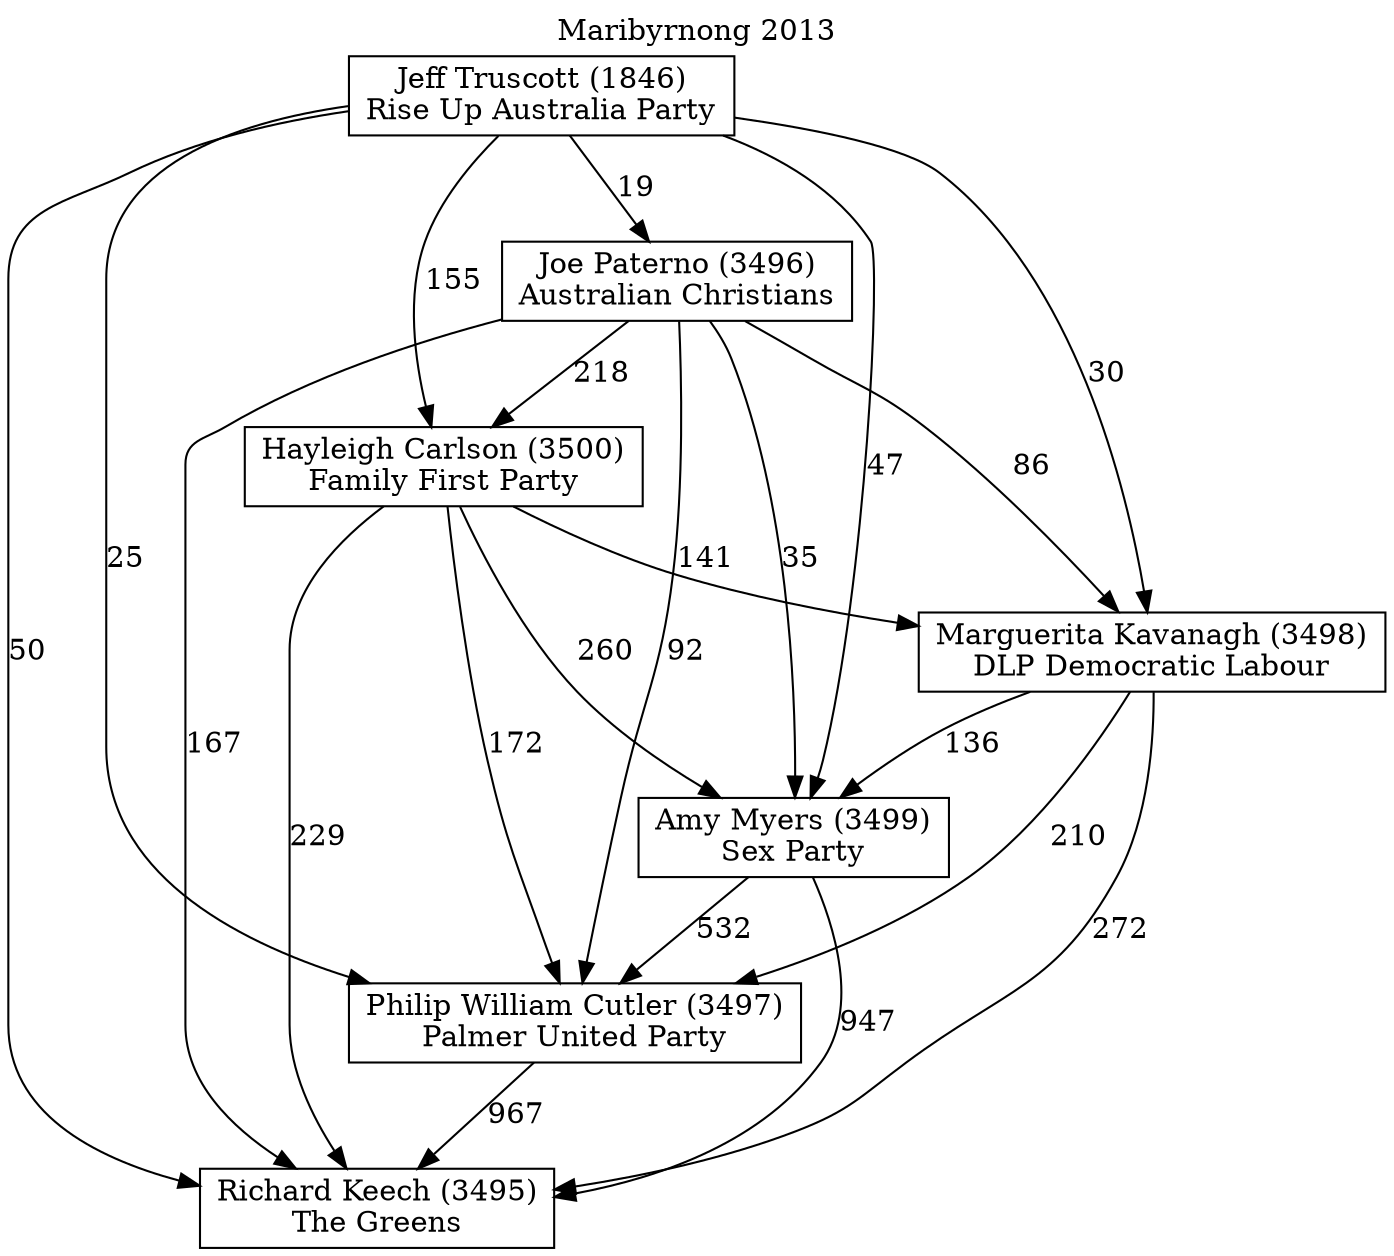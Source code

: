 // House preference flow
digraph "Richard Keech (3495)_Maribyrnong_2013" {
	graph [label="Maribyrnong 2013" labelloc=t mclimit=10]
	node [shape=box]
	"Richard Keech (3495)" [label="Richard Keech (3495)
The Greens"]
	"Philip William Cutler (3497)" [label="Philip William Cutler (3497)
Palmer United Party"]
	"Amy Myers (3499)" [label="Amy Myers (3499)
Sex Party"]
	"Marguerita Kavanagh (3498)" [label="Marguerita Kavanagh (3498)
DLP Democratic Labour"]
	"Hayleigh Carlson (3500)" [label="Hayleigh Carlson (3500)
Family First Party"]
	"Joe Paterno (3496)" [label="Joe Paterno (3496)
Australian Christians"]
	"Jeff Truscott (1846)" [label="Jeff Truscott (1846)
Rise Up Australia Party"]
	"Richard Keech (3495)" [label="Richard Keech (3495)
The Greens"]
	"Amy Myers (3499)" [label="Amy Myers (3499)
Sex Party"]
	"Marguerita Kavanagh (3498)" [label="Marguerita Kavanagh (3498)
DLP Democratic Labour"]
	"Hayleigh Carlson (3500)" [label="Hayleigh Carlson (3500)
Family First Party"]
	"Joe Paterno (3496)" [label="Joe Paterno (3496)
Australian Christians"]
	"Jeff Truscott (1846)" [label="Jeff Truscott (1846)
Rise Up Australia Party"]
	"Richard Keech (3495)" [label="Richard Keech (3495)
The Greens"]
	"Marguerita Kavanagh (3498)" [label="Marguerita Kavanagh (3498)
DLP Democratic Labour"]
	"Hayleigh Carlson (3500)" [label="Hayleigh Carlson (3500)
Family First Party"]
	"Joe Paterno (3496)" [label="Joe Paterno (3496)
Australian Christians"]
	"Jeff Truscott (1846)" [label="Jeff Truscott (1846)
Rise Up Australia Party"]
	"Richard Keech (3495)" [label="Richard Keech (3495)
The Greens"]
	"Hayleigh Carlson (3500)" [label="Hayleigh Carlson (3500)
Family First Party"]
	"Joe Paterno (3496)" [label="Joe Paterno (3496)
Australian Christians"]
	"Jeff Truscott (1846)" [label="Jeff Truscott (1846)
Rise Up Australia Party"]
	"Richard Keech (3495)" [label="Richard Keech (3495)
The Greens"]
	"Joe Paterno (3496)" [label="Joe Paterno (3496)
Australian Christians"]
	"Jeff Truscott (1846)" [label="Jeff Truscott (1846)
Rise Up Australia Party"]
	"Richard Keech (3495)" [label="Richard Keech (3495)
The Greens"]
	"Jeff Truscott (1846)" [label="Jeff Truscott (1846)
Rise Up Australia Party"]
	"Jeff Truscott (1846)" [label="Jeff Truscott (1846)
Rise Up Australia Party"]
	"Joe Paterno (3496)" [label="Joe Paterno (3496)
Australian Christians"]
	"Jeff Truscott (1846)" [label="Jeff Truscott (1846)
Rise Up Australia Party"]
	"Jeff Truscott (1846)" [label="Jeff Truscott (1846)
Rise Up Australia Party"]
	"Hayleigh Carlson (3500)" [label="Hayleigh Carlson (3500)
Family First Party"]
	"Joe Paterno (3496)" [label="Joe Paterno (3496)
Australian Christians"]
	"Jeff Truscott (1846)" [label="Jeff Truscott (1846)
Rise Up Australia Party"]
	"Hayleigh Carlson (3500)" [label="Hayleigh Carlson (3500)
Family First Party"]
	"Jeff Truscott (1846)" [label="Jeff Truscott (1846)
Rise Up Australia Party"]
	"Jeff Truscott (1846)" [label="Jeff Truscott (1846)
Rise Up Australia Party"]
	"Joe Paterno (3496)" [label="Joe Paterno (3496)
Australian Christians"]
	"Jeff Truscott (1846)" [label="Jeff Truscott (1846)
Rise Up Australia Party"]
	"Jeff Truscott (1846)" [label="Jeff Truscott (1846)
Rise Up Australia Party"]
	"Marguerita Kavanagh (3498)" [label="Marguerita Kavanagh (3498)
DLP Democratic Labour"]
	"Hayleigh Carlson (3500)" [label="Hayleigh Carlson (3500)
Family First Party"]
	"Joe Paterno (3496)" [label="Joe Paterno (3496)
Australian Christians"]
	"Jeff Truscott (1846)" [label="Jeff Truscott (1846)
Rise Up Australia Party"]
	"Marguerita Kavanagh (3498)" [label="Marguerita Kavanagh (3498)
DLP Democratic Labour"]
	"Joe Paterno (3496)" [label="Joe Paterno (3496)
Australian Christians"]
	"Jeff Truscott (1846)" [label="Jeff Truscott (1846)
Rise Up Australia Party"]
	"Marguerita Kavanagh (3498)" [label="Marguerita Kavanagh (3498)
DLP Democratic Labour"]
	"Jeff Truscott (1846)" [label="Jeff Truscott (1846)
Rise Up Australia Party"]
	"Jeff Truscott (1846)" [label="Jeff Truscott (1846)
Rise Up Australia Party"]
	"Joe Paterno (3496)" [label="Joe Paterno (3496)
Australian Christians"]
	"Jeff Truscott (1846)" [label="Jeff Truscott (1846)
Rise Up Australia Party"]
	"Jeff Truscott (1846)" [label="Jeff Truscott (1846)
Rise Up Australia Party"]
	"Hayleigh Carlson (3500)" [label="Hayleigh Carlson (3500)
Family First Party"]
	"Joe Paterno (3496)" [label="Joe Paterno (3496)
Australian Christians"]
	"Jeff Truscott (1846)" [label="Jeff Truscott (1846)
Rise Up Australia Party"]
	"Hayleigh Carlson (3500)" [label="Hayleigh Carlson (3500)
Family First Party"]
	"Jeff Truscott (1846)" [label="Jeff Truscott (1846)
Rise Up Australia Party"]
	"Jeff Truscott (1846)" [label="Jeff Truscott (1846)
Rise Up Australia Party"]
	"Joe Paterno (3496)" [label="Joe Paterno (3496)
Australian Christians"]
	"Jeff Truscott (1846)" [label="Jeff Truscott (1846)
Rise Up Australia Party"]
	"Jeff Truscott (1846)" [label="Jeff Truscott (1846)
Rise Up Australia Party"]
	"Amy Myers (3499)" [label="Amy Myers (3499)
Sex Party"]
	"Marguerita Kavanagh (3498)" [label="Marguerita Kavanagh (3498)
DLP Democratic Labour"]
	"Hayleigh Carlson (3500)" [label="Hayleigh Carlson (3500)
Family First Party"]
	"Joe Paterno (3496)" [label="Joe Paterno (3496)
Australian Christians"]
	"Jeff Truscott (1846)" [label="Jeff Truscott (1846)
Rise Up Australia Party"]
	"Amy Myers (3499)" [label="Amy Myers (3499)
Sex Party"]
	"Hayleigh Carlson (3500)" [label="Hayleigh Carlson (3500)
Family First Party"]
	"Joe Paterno (3496)" [label="Joe Paterno (3496)
Australian Christians"]
	"Jeff Truscott (1846)" [label="Jeff Truscott (1846)
Rise Up Australia Party"]
	"Amy Myers (3499)" [label="Amy Myers (3499)
Sex Party"]
	"Joe Paterno (3496)" [label="Joe Paterno (3496)
Australian Christians"]
	"Jeff Truscott (1846)" [label="Jeff Truscott (1846)
Rise Up Australia Party"]
	"Amy Myers (3499)" [label="Amy Myers (3499)
Sex Party"]
	"Jeff Truscott (1846)" [label="Jeff Truscott (1846)
Rise Up Australia Party"]
	"Jeff Truscott (1846)" [label="Jeff Truscott (1846)
Rise Up Australia Party"]
	"Joe Paterno (3496)" [label="Joe Paterno (3496)
Australian Christians"]
	"Jeff Truscott (1846)" [label="Jeff Truscott (1846)
Rise Up Australia Party"]
	"Jeff Truscott (1846)" [label="Jeff Truscott (1846)
Rise Up Australia Party"]
	"Hayleigh Carlson (3500)" [label="Hayleigh Carlson (3500)
Family First Party"]
	"Joe Paterno (3496)" [label="Joe Paterno (3496)
Australian Christians"]
	"Jeff Truscott (1846)" [label="Jeff Truscott (1846)
Rise Up Australia Party"]
	"Hayleigh Carlson (3500)" [label="Hayleigh Carlson (3500)
Family First Party"]
	"Jeff Truscott (1846)" [label="Jeff Truscott (1846)
Rise Up Australia Party"]
	"Jeff Truscott (1846)" [label="Jeff Truscott (1846)
Rise Up Australia Party"]
	"Joe Paterno (3496)" [label="Joe Paterno (3496)
Australian Christians"]
	"Jeff Truscott (1846)" [label="Jeff Truscott (1846)
Rise Up Australia Party"]
	"Jeff Truscott (1846)" [label="Jeff Truscott (1846)
Rise Up Australia Party"]
	"Marguerita Kavanagh (3498)" [label="Marguerita Kavanagh (3498)
DLP Democratic Labour"]
	"Hayleigh Carlson (3500)" [label="Hayleigh Carlson (3500)
Family First Party"]
	"Joe Paterno (3496)" [label="Joe Paterno (3496)
Australian Christians"]
	"Jeff Truscott (1846)" [label="Jeff Truscott (1846)
Rise Up Australia Party"]
	"Marguerita Kavanagh (3498)" [label="Marguerita Kavanagh (3498)
DLP Democratic Labour"]
	"Joe Paterno (3496)" [label="Joe Paterno (3496)
Australian Christians"]
	"Jeff Truscott (1846)" [label="Jeff Truscott (1846)
Rise Up Australia Party"]
	"Marguerita Kavanagh (3498)" [label="Marguerita Kavanagh (3498)
DLP Democratic Labour"]
	"Jeff Truscott (1846)" [label="Jeff Truscott (1846)
Rise Up Australia Party"]
	"Jeff Truscott (1846)" [label="Jeff Truscott (1846)
Rise Up Australia Party"]
	"Joe Paterno (3496)" [label="Joe Paterno (3496)
Australian Christians"]
	"Jeff Truscott (1846)" [label="Jeff Truscott (1846)
Rise Up Australia Party"]
	"Jeff Truscott (1846)" [label="Jeff Truscott (1846)
Rise Up Australia Party"]
	"Hayleigh Carlson (3500)" [label="Hayleigh Carlson (3500)
Family First Party"]
	"Joe Paterno (3496)" [label="Joe Paterno (3496)
Australian Christians"]
	"Jeff Truscott (1846)" [label="Jeff Truscott (1846)
Rise Up Australia Party"]
	"Hayleigh Carlson (3500)" [label="Hayleigh Carlson (3500)
Family First Party"]
	"Jeff Truscott (1846)" [label="Jeff Truscott (1846)
Rise Up Australia Party"]
	"Jeff Truscott (1846)" [label="Jeff Truscott (1846)
Rise Up Australia Party"]
	"Joe Paterno (3496)" [label="Joe Paterno (3496)
Australian Christians"]
	"Jeff Truscott (1846)" [label="Jeff Truscott (1846)
Rise Up Australia Party"]
	"Jeff Truscott (1846)" [label="Jeff Truscott (1846)
Rise Up Australia Party"]
	"Philip William Cutler (3497)" [label="Philip William Cutler (3497)
Palmer United Party"]
	"Amy Myers (3499)" [label="Amy Myers (3499)
Sex Party"]
	"Marguerita Kavanagh (3498)" [label="Marguerita Kavanagh (3498)
DLP Democratic Labour"]
	"Hayleigh Carlson (3500)" [label="Hayleigh Carlson (3500)
Family First Party"]
	"Joe Paterno (3496)" [label="Joe Paterno (3496)
Australian Christians"]
	"Jeff Truscott (1846)" [label="Jeff Truscott (1846)
Rise Up Australia Party"]
	"Philip William Cutler (3497)" [label="Philip William Cutler (3497)
Palmer United Party"]
	"Marguerita Kavanagh (3498)" [label="Marguerita Kavanagh (3498)
DLP Democratic Labour"]
	"Hayleigh Carlson (3500)" [label="Hayleigh Carlson (3500)
Family First Party"]
	"Joe Paterno (3496)" [label="Joe Paterno (3496)
Australian Christians"]
	"Jeff Truscott (1846)" [label="Jeff Truscott (1846)
Rise Up Australia Party"]
	"Philip William Cutler (3497)" [label="Philip William Cutler (3497)
Palmer United Party"]
	"Hayleigh Carlson (3500)" [label="Hayleigh Carlson (3500)
Family First Party"]
	"Joe Paterno (3496)" [label="Joe Paterno (3496)
Australian Christians"]
	"Jeff Truscott (1846)" [label="Jeff Truscott (1846)
Rise Up Australia Party"]
	"Philip William Cutler (3497)" [label="Philip William Cutler (3497)
Palmer United Party"]
	"Joe Paterno (3496)" [label="Joe Paterno (3496)
Australian Christians"]
	"Jeff Truscott (1846)" [label="Jeff Truscott (1846)
Rise Up Australia Party"]
	"Philip William Cutler (3497)" [label="Philip William Cutler (3497)
Palmer United Party"]
	"Jeff Truscott (1846)" [label="Jeff Truscott (1846)
Rise Up Australia Party"]
	"Jeff Truscott (1846)" [label="Jeff Truscott (1846)
Rise Up Australia Party"]
	"Joe Paterno (3496)" [label="Joe Paterno (3496)
Australian Christians"]
	"Jeff Truscott (1846)" [label="Jeff Truscott (1846)
Rise Up Australia Party"]
	"Jeff Truscott (1846)" [label="Jeff Truscott (1846)
Rise Up Australia Party"]
	"Hayleigh Carlson (3500)" [label="Hayleigh Carlson (3500)
Family First Party"]
	"Joe Paterno (3496)" [label="Joe Paterno (3496)
Australian Christians"]
	"Jeff Truscott (1846)" [label="Jeff Truscott (1846)
Rise Up Australia Party"]
	"Hayleigh Carlson (3500)" [label="Hayleigh Carlson (3500)
Family First Party"]
	"Jeff Truscott (1846)" [label="Jeff Truscott (1846)
Rise Up Australia Party"]
	"Jeff Truscott (1846)" [label="Jeff Truscott (1846)
Rise Up Australia Party"]
	"Joe Paterno (3496)" [label="Joe Paterno (3496)
Australian Christians"]
	"Jeff Truscott (1846)" [label="Jeff Truscott (1846)
Rise Up Australia Party"]
	"Jeff Truscott (1846)" [label="Jeff Truscott (1846)
Rise Up Australia Party"]
	"Marguerita Kavanagh (3498)" [label="Marguerita Kavanagh (3498)
DLP Democratic Labour"]
	"Hayleigh Carlson (3500)" [label="Hayleigh Carlson (3500)
Family First Party"]
	"Joe Paterno (3496)" [label="Joe Paterno (3496)
Australian Christians"]
	"Jeff Truscott (1846)" [label="Jeff Truscott (1846)
Rise Up Australia Party"]
	"Marguerita Kavanagh (3498)" [label="Marguerita Kavanagh (3498)
DLP Democratic Labour"]
	"Joe Paterno (3496)" [label="Joe Paterno (3496)
Australian Christians"]
	"Jeff Truscott (1846)" [label="Jeff Truscott (1846)
Rise Up Australia Party"]
	"Marguerita Kavanagh (3498)" [label="Marguerita Kavanagh (3498)
DLP Democratic Labour"]
	"Jeff Truscott (1846)" [label="Jeff Truscott (1846)
Rise Up Australia Party"]
	"Jeff Truscott (1846)" [label="Jeff Truscott (1846)
Rise Up Australia Party"]
	"Joe Paterno (3496)" [label="Joe Paterno (3496)
Australian Christians"]
	"Jeff Truscott (1846)" [label="Jeff Truscott (1846)
Rise Up Australia Party"]
	"Jeff Truscott (1846)" [label="Jeff Truscott (1846)
Rise Up Australia Party"]
	"Hayleigh Carlson (3500)" [label="Hayleigh Carlson (3500)
Family First Party"]
	"Joe Paterno (3496)" [label="Joe Paterno (3496)
Australian Christians"]
	"Jeff Truscott (1846)" [label="Jeff Truscott (1846)
Rise Up Australia Party"]
	"Hayleigh Carlson (3500)" [label="Hayleigh Carlson (3500)
Family First Party"]
	"Jeff Truscott (1846)" [label="Jeff Truscott (1846)
Rise Up Australia Party"]
	"Jeff Truscott (1846)" [label="Jeff Truscott (1846)
Rise Up Australia Party"]
	"Joe Paterno (3496)" [label="Joe Paterno (3496)
Australian Christians"]
	"Jeff Truscott (1846)" [label="Jeff Truscott (1846)
Rise Up Australia Party"]
	"Jeff Truscott (1846)" [label="Jeff Truscott (1846)
Rise Up Australia Party"]
	"Amy Myers (3499)" [label="Amy Myers (3499)
Sex Party"]
	"Marguerita Kavanagh (3498)" [label="Marguerita Kavanagh (3498)
DLP Democratic Labour"]
	"Hayleigh Carlson (3500)" [label="Hayleigh Carlson (3500)
Family First Party"]
	"Joe Paterno (3496)" [label="Joe Paterno (3496)
Australian Christians"]
	"Jeff Truscott (1846)" [label="Jeff Truscott (1846)
Rise Up Australia Party"]
	"Amy Myers (3499)" [label="Amy Myers (3499)
Sex Party"]
	"Hayleigh Carlson (3500)" [label="Hayleigh Carlson (3500)
Family First Party"]
	"Joe Paterno (3496)" [label="Joe Paterno (3496)
Australian Christians"]
	"Jeff Truscott (1846)" [label="Jeff Truscott (1846)
Rise Up Australia Party"]
	"Amy Myers (3499)" [label="Amy Myers (3499)
Sex Party"]
	"Joe Paterno (3496)" [label="Joe Paterno (3496)
Australian Christians"]
	"Jeff Truscott (1846)" [label="Jeff Truscott (1846)
Rise Up Australia Party"]
	"Amy Myers (3499)" [label="Amy Myers (3499)
Sex Party"]
	"Jeff Truscott (1846)" [label="Jeff Truscott (1846)
Rise Up Australia Party"]
	"Jeff Truscott (1846)" [label="Jeff Truscott (1846)
Rise Up Australia Party"]
	"Joe Paterno (3496)" [label="Joe Paterno (3496)
Australian Christians"]
	"Jeff Truscott (1846)" [label="Jeff Truscott (1846)
Rise Up Australia Party"]
	"Jeff Truscott (1846)" [label="Jeff Truscott (1846)
Rise Up Australia Party"]
	"Hayleigh Carlson (3500)" [label="Hayleigh Carlson (3500)
Family First Party"]
	"Joe Paterno (3496)" [label="Joe Paterno (3496)
Australian Christians"]
	"Jeff Truscott (1846)" [label="Jeff Truscott (1846)
Rise Up Australia Party"]
	"Hayleigh Carlson (3500)" [label="Hayleigh Carlson (3500)
Family First Party"]
	"Jeff Truscott (1846)" [label="Jeff Truscott (1846)
Rise Up Australia Party"]
	"Jeff Truscott (1846)" [label="Jeff Truscott (1846)
Rise Up Australia Party"]
	"Joe Paterno (3496)" [label="Joe Paterno (3496)
Australian Christians"]
	"Jeff Truscott (1846)" [label="Jeff Truscott (1846)
Rise Up Australia Party"]
	"Jeff Truscott (1846)" [label="Jeff Truscott (1846)
Rise Up Australia Party"]
	"Marguerita Kavanagh (3498)" [label="Marguerita Kavanagh (3498)
DLP Democratic Labour"]
	"Hayleigh Carlson (3500)" [label="Hayleigh Carlson (3500)
Family First Party"]
	"Joe Paterno (3496)" [label="Joe Paterno (3496)
Australian Christians"]
	"Jeff Truscott (1846)" [label="Jeff Truscott (1846)
Rise Up Australia Party"]
	"Marguerita Kavanagh (3498)" [label="Marguerita Kavanagh (3498)
DLP Democratic Labour"]
	"Joe Paterno (3496)" [label="Joe Paterno (3496)
Australian Christians"]
	"Jeff Truscott (1846)" [label="Jeff Truscott (1846)
Rise Up Australia Party"]
	"Marguerita Kavanagh (3498)" [label="Marguerita Kavanagh (3498)
DLP Democratic Labour"]
	"Jeff Truscott (1846)" [label="Jeff Truscott (1846)
Rise Up Australia Party"]
	"Jeff Truscott (1846)" [label="Jeff Truscott (1846)
Rise Up Australia Party"]
	"Joe Paterno (3496)" [label="Joe Paterno (3496)
Australian Christians"]
	"Jeff Truscott (1846)" [label="Jeff Truscott (1846)
Rise Up Australia Party"]
	"Jeff Truscott (1846)" [label="Jeff Truscott (1846)
Rise Up Australia Party"]
	"Hayleigh Carlson (3500)" [label="Hayleigh Carlson (3500)
Family First Party"]
	"Joe Paterno (3496)" [label="Joe Paterno (3496)
Australian Christians"]
	"Jeff Truscott (1846)" [label="Jeff Truscott (1846)
Rise Up Australia Party"]
	"Hayleigh Carlson (3500)" [label="Hayleigh Carlson (3500)
Family First Party"]
	"Jeff Truscott (1846)" [label="Jeff Truscott (1846)
Rise Up Australia Party"]
	"Jeff Truscott (1846)" [label="Jeff Truscott (1846)
Rise Up Australia Party"]
	"Joe Paterno (3496)" [label="Joe Paterno (3496)
Australian Christians"]
	"Jeff Truscott (1846)" [label="Jeff Truscott (1846)
Rise Up Australia Party"]
	"Jeff Truscott (1846)" [label="Jeff Truscott (1846)
Rise Up Australia Party"]
	"Philip William Cutler (3497)" -> "Richard Keech (3495)" [label=967]
	"Amy Myers (3499)" -> "Philip William Cutler (3497)" [label=532]
	"Marguerita Kavanagh (3498)" -> "Amy Myers (3499)" [label=136]
	"Hayleigh Carlson (3500)" -> "Marguerita Kavanagh (3498)" [label=141]
	"Joe Paterno (3496)" -> "Hayleigh Carlson (3500)" [label=218]
	"Jeff Truscott (1846)" -> "Joe Paterno (3496)" [label=19]
	"Amy Myers (3499)" -> "Richard Keech (3495)" [label=947]
	"Marguerita Kavanagh (3498)" -> "Richard Keech (3495)" [label=272]
	"Hayleigh Carlson (3500)" -> "Richard Keech (3495)" [label=229]
	"Joe Paterno (3496)" -> "Richard Keech (3495)" [label=167]
	"Jeff Truscott (1846)" -> "Richard Keech (3495)" [label=50]
	"Jeff Truscott (1846)" -> "Hayleigh Carlson (3500)" [label=155]
	"Joe Paterno (3496)" -> "Marguerita Kavanagh (3498)" [label=86]
	"Jeff Truscott (1846)" -> "Marguerita Kavanagh (3498)" [label=30]
	"Hayleigh Carlson (3500)" -> "Amy Myers (3499)" [label=260]
	"Joe Paterno (3496)" -> "Amy Myers (3499)" [label=35]
	"Jeff Truscott (1846)" -> "Amy Myers (3499)" [label=47]
	"Marguerita Kavanagh (3498)" -> "Philip William Cutler (3497)" [label=210]
	"Hayleigh Carlson (3500)" -> "Philip William Cutler (3497)" [label=172]
	"Joe Paterno (3496)" -> "Philip William Cutler (3497)" [label=92]
	"Jeff Truscott (1846)" -> "Philip William Cutler (3497)" [label=25]
}
